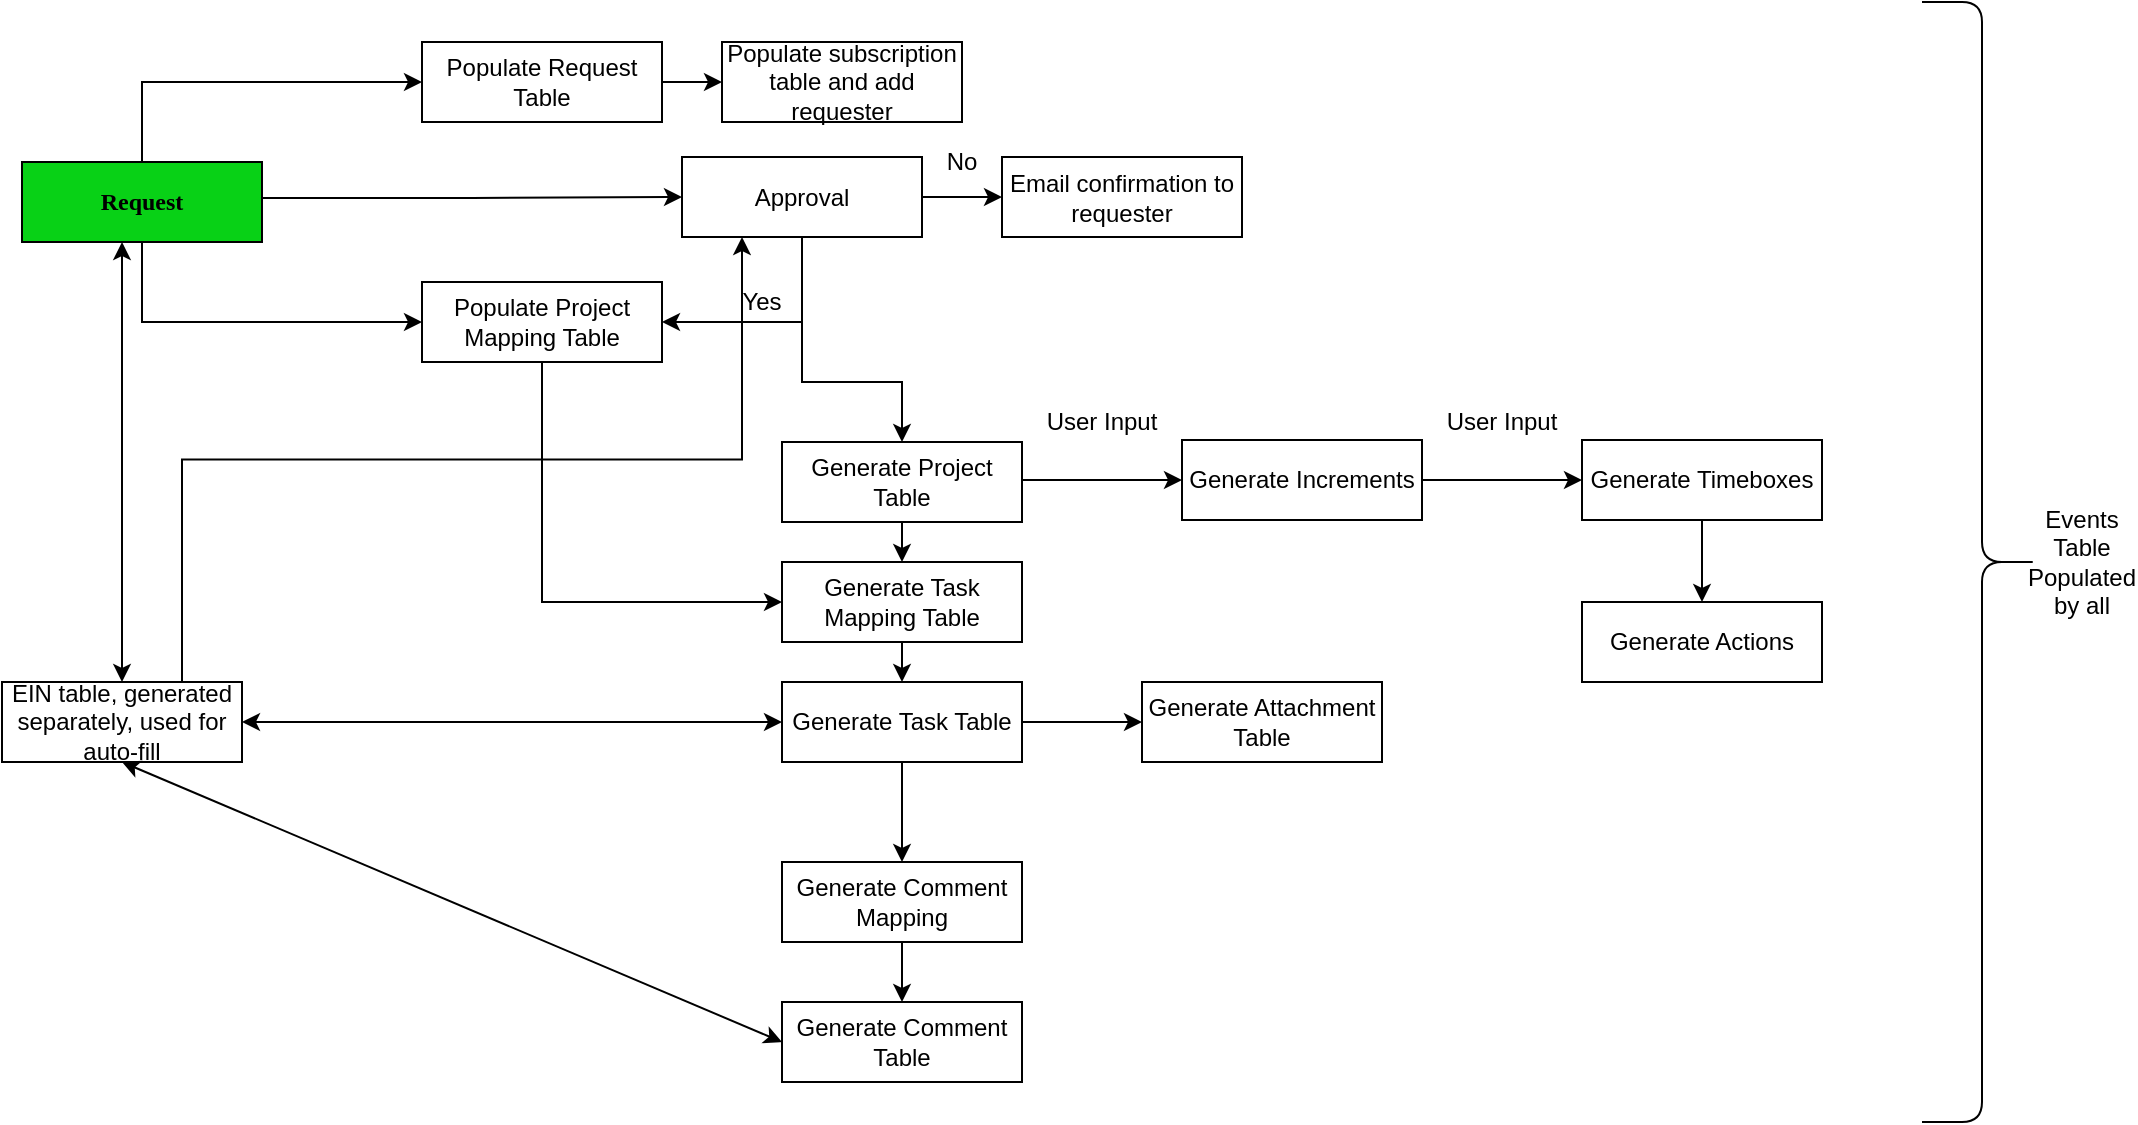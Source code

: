 <mxfile version="13.6.2" type="device"><diagram name="Page-1" id="52a04d89-c75d-2922-d76d-85b35f80e030"><mxGraphModel dx="1227" dy="1576" grid="1" gridSize="10" guides="1" tooltips="1" connect="1" arrows="1" fold="1" page="1" pageScale="1" pageWidth="1100" pageHeight="850" background="#ffffff" math="0" shadow="0"><root><mxCell id="0"/><mxCell id="1" parent="0"/><mxCell id="s5HzMz5M_GwLzRmfWQDC-11" style="edgeStyle=orthogonalEdgeStyle;rounded=0;orthogonalLoop=1;jettySize=auto;html=1;exitX=0.5;exitY=1;exitDx=0;exitDy=0;entryX=0;entryY=0.5;entryDx=0;entryDy=0;" edge="1" parent="1" source="17472293e6e8944d-30" target="s5HzMz5M_GwLzRmfWQDC-8"><mxGeometry relative="1" as="geometry"/></mxCell><mxCell id="s5HzMz5M_GwLzRmfWQDC-16" style="edgeStyle=orthogonalEdgeStyle;rounded=0;orthogonalLoop=1;jettySize=auto;html=1;exitX=0.5;exitY=0;exitDx=0;exitDy=0;entryX=0;entryY=0.5;entryDx=0;entryDy=0;" edge="1" parent="1" source="17472293e6e8944d-30" target="s5HzMz5M_GwLzRmfWQDC-15"><mxGeometry relative="1" as="geometry"/></mxCell><mxCell id="s5HzMz5M_GwLzRmfWQDC-17" style="edgeStyle=orthogonalEdgeStyle;rounded=0;orthogonalLoop=1;jettySize=auto;html=1;exitX=1;exitY=0.5;exitDx=0;exitDy=0;entryX=0;entryY=0.5;entryDx=0;entryDy=0;" edge="1" parent="1" source="17472293e6e8944d-30" target="s5HzMz5M_GwLzRmfWQDC-2"><mxGeometry relative="1" as="geometry"><Array as="points"><mxPoint x="180" y="78"/><mxPoint x="285" y="78"/></Array></mxGeometry></mxCell><mxCell id="17472293e6e8944d-30" value="Request" style="whiteSpace=wrap;html=1;rounded=0;shadow=0;comic=0;labelBackgroundColor=none;strokeWidth=1;fontFamily=Verdana;fontSize=12;align=center;fillColor=#08D116;fontStyle=1" parent="1" vertex="1"><mxGeometry x="60" y="60" width="120" height="40" as="geometry"/></mxCell><mxCell id="s5HzMz5M_GwLzRmfWQDC-18" style="edgeStyle=orthogonalEdgeStyle;rounded=0;orthogonalLoop=1;jettySize=auto;html=1;exitX=0.5;exitY=1;exitDx=0;exitDy=0;entryX=1;entryY=0.5;entryDx=0;entryDy=0;" edge="1" parent="1" source="s5HzMz5M_GwLzRmfWQDC-2" target="s5HzMz5M_GwLzRmfWQDC-8"><mxGeometry relative="1" as="geometry"/></mxCell><mxCell id="s5HzMz5M_GwLzRmfWQDC-22" style="edgeStyle=orthogonalEdgeStyle;rounded=0;orthogonalLoop=1;jettySize=auto;html=1;exitX=1;exitY=0.5;exitDx=0;exitDy=0;entryX=0;entryY=0.5;entryDx=0;entryDy=0;" edge="1" parent="1" source="s5HzMz5M_GwLzRmfWQDC-2" target="s5HzMz5M_GwLzRmfWQDC-21"><mxGeometry relative="1" as="geometry"/></mxCell><mxCell id="s5HzMz5M_GwLzRmfWQDC-2" value="Approval" style="rounded=0;whiteSpace=wrap;html=1;" vertex="1" parent="1"><mxGeometry x="390" y="57.5" width="120" height="40" as="geometry"/></mxCell><mxCell id="s5HzMz5M_GwLzRmfWQDC-47" style="edgeStyle=orthogonalEdgeStyle;rounded=0;orthogonalLoop=1;jettySize=auto;html=1;exitX=0.5;exitY=1;exitDx=0;exitDy=0;entryX=0;entryY=0.5;entryDx=0;entryDy=0;" edge="1" parent="1" source="s5HzMz5M_GwLzRmfWQDC-8" target="s5HzMz5M_GwLzRmfWQDC-35"><mxGeometry relative="1" as="geometry"/></mxCell><mxCell id="s5HzMz5M_GwLzRmfWQDC-8" value="Populate Project Mapping Table" style="rounded=0;whiteSpace=wrap;html=1;" vertex="1" parent="1"><mxGeometry x="260" y="120" width="120" height="40" as="geometry"/></mxCell><mxCell id="s5HzMz5M_GwLzRmfWQDC-31" style="edgeStyle=orthogonalEdgeStyle;rounded=0;orthogonalLoop=1;jettySize=auto;html=1;exitX=1;exitY=0.5;exitDx=0;exitDy=0;entryX=0;entryY=0.5;entryDx=0;entryDy=0;" edge="1" parent="1" source="s5HzMz5M_GwLzRmfWQDC-15" target="s5HzMz5M_GwLzRmfWQDC-30"><mxGeometry relative="1" as="geometry"/></mxCell><mxCell id="s5HzMz5M_GwLzRmfWQDC-15" value="Populate Request Table" style="rounded=0;whiteSpace=wrap;html=1;" vertex="1" parent="1"><mxGeometry x="260" width="120" height="40" as="geometry"/></mxCell><mxCell id="s5HzMz5M_GwLzRmfWQDC-45" style="edgeStyle=orthogonalEdgeStyle;rounded=0;orthogonalLoop=1;jettySize=auto;html=1;exitX=1;exitY=1;exitDx=0;exitDy=0;entryX=0.5;entryY=0;entryDx=0;entryDy=0;" edge="1" parent="1" source="s5HzMz5M_GwLzRmfWQDC-19" target="s5HzMz5M_GwLzRmfWQDC-26"><mxGeometry relative="1" as="geometry"/></mxCell><mxCell id="s5HzMz5M_GwLzRmfWQDC-19" value="Yes" style="text;html=1;strokeColor=none;fillColor=none;align=center;verticalAlign=middle;whiteSpace=wrap;rounded=0;" vertex="1" parent="1"><mxGeometry x="410" y="120" width="40" height="20" as="geometry"/></mxCell><mxCell id="s5HzMz5M_GwLzRmfWQDC-21" value="Email confirmation to requester" style="rounded=0;whiteSpace=wrap;html=1;" vertex="1" parent="1"><mxGeometry x="550" y="57.5" width="120" height="40" as="geometry"/></mxCell><mxCell id="s5HzMz5M_GwLzRmfWQDC-23" value="No" style="text;html=1;strokeColor=none;fillColor=none;align=center;verticalAlign=middle;whiteSpace=wrap;rounded=0;" vertex="1" parent="1"><mxGeometry x="510" y="50" width="40" height="20" as="geometry"/></mxCell><mxCell id="s5HzMz5M_GwLzRmfWQDC-48" style="edgeStyle=orthogonalEdgeStyle;rounded=0;orthogonalLoop=1;jettySize=auto;html=1;exitX=0.5;exitY=1;exitDx=0;exitDy=0;entryX=0.5;entryY=0;entryDx=0;entryDy=0;" edge="1" parent="1" source="s5HzMz5M_GwLzRmfWQDC-26" target="s5HzMz5M_GwLzRmfWQDC-35"><mxGeometry relative="1" as="geometry"/></mxCell><mxCell id="s5HzMz5M_GwLzRmfWQDC-54" style="edgeStyle=orthogonalEdgeStyle;rounded=0;orthogonalLoop=1;jettySize=auto;html=1;exitX=1;exitY=0.5;exitDx=0;exitDy=0;entryX=0;entryY=0.5;entryDx=0;entryDy=0;" edge="1" parent="1" source="s5HzMz5M_GwLzRmfWQDC-26" target="s5HzMz5M_GwLzRmfWQDC-50"><mxGeometry relative="1" as="geometry"><Array as="points"><mxPoint x="560" y="219"/></Array></mxGeometry></mxCell><mxCell id="s5HzMz5M_GwLzRmfWQDC-26" value="Generate Project Table" style="rounded=0;whiteSpace=wrap;html=1;" vertex="1" parent="1"><mxGeometry x="440" y="200" width="120" height="40" as="geometry"/></mxCell><mxCell id="s5HzMz5M_GwLzRmfWQDC-30" value="Populate subscription table and add requester" style="rounded=0;whiteSpace=wrap;html=1;" vertex="1" parent="1"><mxGeometry x="410" width="120" height="40" as="geometry"/></mxCell><mxCell id="s5HzMz5M_GwLzRmfWQDC-32" value="" style="endArrow=classic;startArrow=classic;html=1;exitX=0.5;exitY=0;exitDx=0;exitDy=0;" edge="1" parent="1" source="s5HzMz5M_GwLzRmfWQDC-33"><mxGeometry width="50" height="50" relative="1" as="geometry"><mxPoint x="110" y="170" as="sourcePoint"/><mxPoint x="110" y="100" as="targetPoint"/></mxGeometry></mxCell><mxCell id="s5HzMz5M_GwLzRmfWQDC-68" style="edgeStyle=orthogonalEdgeStyle;rounded=0;orthogonalLoop=1;jettySize=auto;html=1;exitX=0.75;exitY=0;exitDx=0;exitDy=0;entryX=0.25;entryY=1;entryDx=0;entryDy=0;" edge="1" parent="1" source="s5HzMz5M_GwLzRmfWQDC-33" target="s5HzMz5M_GwLzRmfWQDC-2"><mxGeometry relative="1" as="geometry"><mxPoint x="230" y="90" as="targetPoint"/></mxGeometry></mxCell><mxCell id="s5HzMz5M_GwLzRmfWQDC-33" value="EIN table, generated separately, used for auto-fill" style="rounded=0;whiteSpace=wrap;html=1;" vertex="1" parent="1"><mxGeometry x="50" y="320" width="120" height="40" as="geometry"/></mxCell><mxCell id="s5HzMz5M_GwLzRmfWQDC-37" style="edgeStyle=orthogonalEdgeStyle;rounded=0;orthogonalLoop=1;jettySize=auto;html=1;exitX=0.5;exitY=1;exitDx=0;exitDy=0;entryX=0.5;entryY=0;entryDx=0;entryDy=0;" edge="1" parent="1" source="s5HzMz5M_GwLzRmfWQDC-35" target="s5HzMz5M_GwLzRmfWQDC-36"><mxGeometry relative="1" as="geometry"><mxPoint x="500" y="310" as="targetPoint"/></mxGeometry></mxCell><mxCell id="s5HzMz5M_GwLzRmfWQDC-35" value="Generate Task Mapping Table" style="rounded=0;whiteSpace=wrap;html=1;" vertex="1" parent="1"><mxGeometry x="440" y="260" width="120" height="40" as="geometry"/></mxCell><mxCell id="s5HzMz5M_GwLzRmfWQDC-42" style="edgeStyle=orthogonalEdgeStyle;rounded=0;orthogonalLoop=1;jettySize=auto;html=1;exitX=1;exitY=0.5;exitDx=0;exitDy=0;entryX=0;entryY=0.5;entryDx=0;entryDy=0;" edge="1" parent="1" source="s5HzMz5M_GwLzRmfWQDC-36" target="s5HzMz5M_GwLzRmfWQDC-40"><mxGeometry relative="1" as="geometry"/></mxCell><mxCell id="s5HzMz5M_GwLzRmfWQDC-59" style="edgeStyle=orthogonalEdgeStyle;rounded=0;orthogonalLoop=1;jettySize=auto;html=1;exitX=0.5;exitY=1;exitDx=0;exitDy=0;" edge="1" parent="1" source="s5HzMz5M_GwLzRmfWQDC-36"><mxGeometry relative="1" as="geometry"><mxPoint x="500" y="410" as="targetPoint"/></mxGeometry></mxCell><mxCell id="s5HzMz5M_GwLzRmfWQDC-36" value="Generate Task Table" style="rounded=0;whiteSpace=wrap;html=1;" vertex="1" parent="1"><mxGeometry x="440" y="320" width="120" height="40" as="geometry"/></mxCell><mxCell id="s5HzMz5M_GwLzRmfWQDC-38" value="" style="endArrow=classic;startArrow=classic;html=1;exitX=0;exitY=0.5;exitDx=0;exitDy=0;entryX=1;entryY=0.5;entryDx=0;entryDy=0;" edge="1" parent="1" source="s5HzMz5M_GwLzRmfWQDC-36" target="s5HzMz5M_GwLzRmfWQDC-33"><mxGeometry width="50" height="50" relative="1" as="geometry"><mxPoint x="570" y="400" as="sourcePoint"/><mxPoint x="330" y="350" as="targetPoint"/></mxGeometry></mxCell><mxCell id="s5HzMz5M_GwLzRmfWQDC-40" value="Generate Attachment Table" style="rounded=0;whiteSpace=wrap;html=1;" vertex="1" parent="1"><mxGeometry x="620" y="320" width="120" height="40" as="geometry"/></mxCell><mxCell id="s5HzMz5M_GwLzRmfWQDC-55" style="edgeStyle=orthogonalEdgeStyle;rounded=0;orthogonalLoop=1;jettySize=auto;html=1;exitX=1;exitY=0.5;exitDx=0;exitDy=0;entryX=0;entryY=0.5;entryDx=0;entryDy=0;" edge="1" parent="1" source="s5HzMz5M_GwLzRmfWQDC-50" target="s5HzMz5M_GwLzRmfWQDC-56"><mxGeometry relative="1" as="geometry"><mxPoint x="810" y="219" as="targetPoint"/></mxGeometry></mxCell><mxCell id="s5HzMz5M_GwLzRmfWQDC-50" value="Generate Increments" style="rounded=0;whiteSpace=wrap;html=1;" vertex="1" parent="1"><mxGeometry x="640" y="199" width="120" height="40" as="geometry"/></mxCell><mxCell id="s5HzMz5M_GwLzRmfWQDC-51" value="User Input" style="text;html=1;strokeColor=none;fillColor=none;align=center;verticalAlign=middle;whiteSpace=wrap;rounded=0;" vertex="1" parent="1"><mxGeometry x="560" y="180" width="80" height="20" as="geometry"/></mxCell><mxCell id="s5HzMz5M_GwLzRmfWQDC-70" style="edgeStyle=orthogonalEdgeStyle;rounded=0;orthogonalLoop=1;jettySize=auto;html=1;exitX=0.5;exitY=1;exitDx=0;exitDy=0;entryX=0.5;entryY=0;entryDx=0;entryDy=0;" edge="1" parent="1" source="s5HzMz5M_GwLzRmfWQDC-56" target="s5HzMz5M_GwLzRmfWQDC-69"><mxGeometry relative="1" as="geometry"/></mxCell><mxCell id="s5HzMz5M_GwLzRmfWQDC-56" value="Generate Timeboxes" style="rounded=0;whiteSpace=wrap;html=1;" vertex="1" parent="1"><mxGeometry x="840" y="199" width="120" height="40" as="geometry"/></mxCell><mxCell id="s5HzMz5M_GwLzRmfWQDC-57" value="User Input" style="text;html=1;strokeColor=none;fillColor=none;align=center;verticalAlign=middle;whiteSpace=wrap;rounded=0;" vertex="1" parent="1"><mxGeometry x="760" y="180" width="80" height="20" as="geometry"/></mxCell><mxCell id="s5HzMz5M_GwLzRmfWQDC-63" style="edgeStyle=orthogonalEdgeStyle;rounded=0;orthogonalLoop=1;jettySize=auto;html=1;exitX=0.5;exitY=1;exitDx=0;exitDy=0;entryX=0.5;entryY=0;entryDx=0;entryDy=0;" edge="1" parent="1" source="s5HzMz5M_GwLzRmfWQDC-60" target="s5HzMz5M_GwLzRmfWQDC-62"><mxGeometry relative="1" as="geometry"/></mxCell><mxCell id="s5HzMz5M_GwLzRmfWQDC-60" value="Generate Comment Mapping" style="rounded=0;whiteSpace=wrap;html=1;" vertex="1" parent="1"><mxGeometry x="440" y="410" width="120" height="40" as="geometry"/></mxCell><mxCell id="s5HzMz5M_GwLzRmfWQDC-61" value="" style="endArrow=classic;startArrow=classic;html=1;" edge="1" parent="1"><mxGeometry width="50" height="50" relative="1" as="geometry"><mxPoint x="440" y="500" as="sourcePoint"/><mxPoint x="110" y="360" as="targetPoint"/></mxGeometry></mxCell><mxCell id="s5HzMz5M_GwLzRmfWQDC-62" value="Generate Comment Table" style="rounded=0;whiteSpace=wrap;html=1;" vertex="1" parent="1"><mxGeometry x="440" y="480" width="120" height="40" as="geometry"/></mxCell><mxCell id="s5HzMz5M_GwLzRmfWQDC-66" value="" style="shape=curlyBracket;whiteSpace=wrap;html=1;rounded=1;fillColor=#08D116;rotation=-180;" vertex="1" parent="1"><mxGeometry x="1010" y="-20" width="60" height="560" as="geometry"/></mxCell><mxCell id="s5HzMz5M_GwLzRmfWQDC-67" value="Events Table Populated by all" style="text;html=1;strokeColor=none;fillColor=none;align=center;verticalAlign=middle;whiteSpace=wrap;rounded=0;" vertex="1" parent="1"><mxGeometry x="1070" y="250" width="40" height="20" as="geometry"/></mxCell><mxCell id="s5HzMz5M_GwLzRmfWQDC-69" value="Generate Actions" style="rounded=0;whiteSpace=wrap;html=1;" vertex="1" parent="1"><mxGeometry x="840" y="280" width="120" height="40" as="geometry"/></mxCell></root></mxGraphModel></diagram></mxfile>